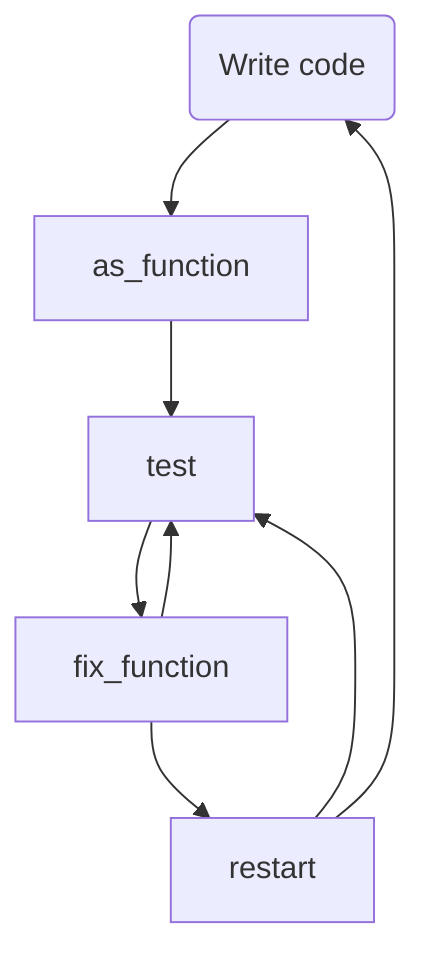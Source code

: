 flowchart
    code(Write code) --> as_function
    as_function --> test
    test --> fix_function
    fix_function --> test
    fix_function --> restart
    restart --> test
    restart --> code